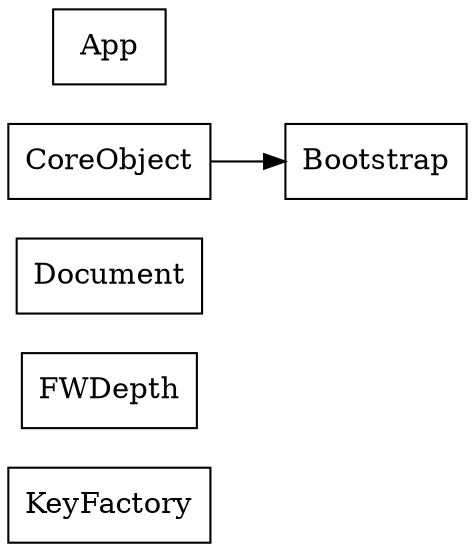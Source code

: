 strict digraph class_diagram {
  rankdir=LR;
  TypeKeyFactory[
    label="KeyFactory",
    URL="KeyFactory.html",
    tooltip="com.sekati.core.KeyFactory",
    shape="record"
  ];
  TypeFWDepth[
    label="FWDepth",
    URL="FWDepth.html",
    tooltip="com.sekati.core.FWDepth",
    shape="record"
  ];
  TypeDocument[
    label="Document",
    URL="Document.html",
    tooltip="com.sekati.core.Document",
    shape="record"
  ];
  TypeCoreObject[
    label="CoreObject",
    URL="CoreObject.html",
    tooltip="com.sekati.core.CoreObject",
    shape="record"
  ];
  TypeBootstrap[
    label="Bootstrap",
    URL="Bootstrap.html",
    tooltip="com.sekati.core.Bootstrap",
    shape="record"
  ];
  TypeApp[
    label="App",
    URL="App.html",
    tooltip="com.sekati.core.App",
    shape="record"
  ];
  TypeCoreObject -> TypeBootstrap;
}
